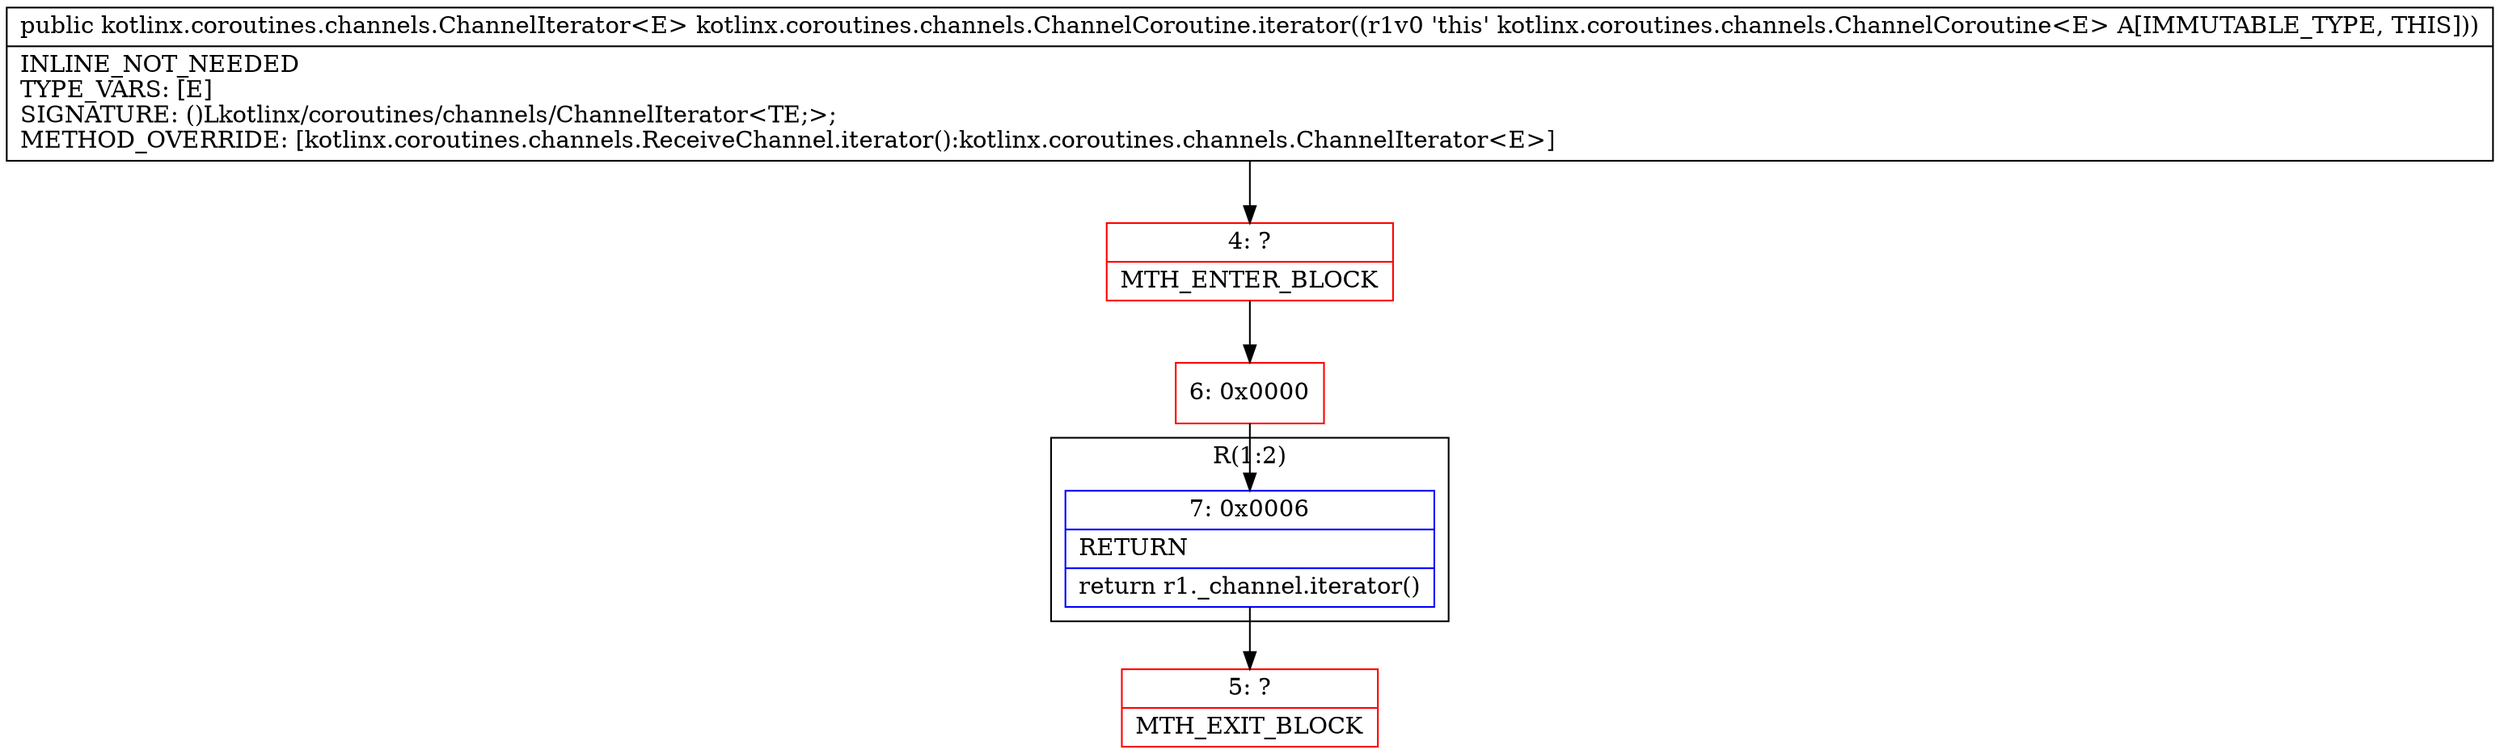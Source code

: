 digraph "CFG forkotlinx.coroutines.channels.ChannelCoroutine.iterator()Lkotlinx\/coroutines\/channels\/ChannelIterator;" {
subgraph cluster_Region_1253547015 {
label = "R(1:2)";
node [shape=record,color=blue];
Node_7 [shape=record,label="{7\:\ 0x0006|RETURN\l|return r1._channel.iterator()\l}"];
}
Node_4 [shape=record,color=red,label="{4\:\ ?|MTH_ENTER_BLOCK\l}"];
Node_6 [shape=record,color=red,label="{6\:\ 0x0000}"];
Node_5 [shape=record,color=red,label="{5\:\ ?|MTH_EXIT_BLOCK\l}"];
MethodNode[shape=record,label="{public kotlinx.coroutines.channels.ChannelIterator\<E\> kotlinx.coroutines.channels.ChannelCoroutine.iterator((r1v0 'this' kotlinx.coroutines.channels.ChannelCoroutine\<E\> A[IMMUTABLE_TYPE, THIS]))  | INLINE_NOT_NEEDED\lTYPE_VARS: [E]\lSIGNATURE: ()Lkotlinx\/coroutines\/channels\/ChannelIterator\<TE;\>;\lMETHOD_OVERRIDE: [kotlinx.coroutines.channels.ReceiveChannel.iterator():kotlinx.coroutines.channels.ChannelIterator\<E\>]\l}"];
MethodNode -> Node_4;Node_7 -> Node_5;
Node_4 -> Node_6;
Node_6 -> Node_7;
}

